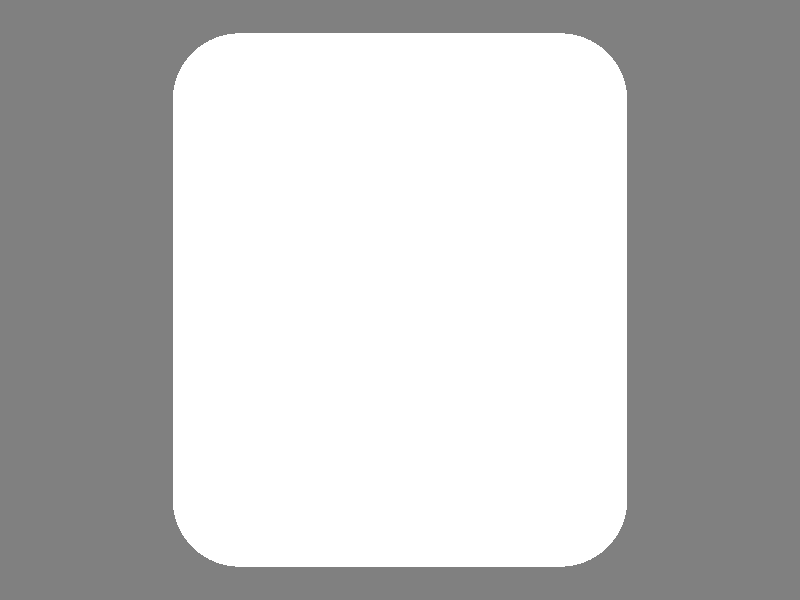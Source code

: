//------------------------------------------------------------------------------
// Slider.pov
// Copyright (C) 2007-2008 Oliver Hamann.
//------------------------------------------------------------------------------

camera {
	orthographic
	location <0, 0, 45>
	look_at <0, 0, 0>
	sky <0,-1,0>
}

light_source {
	<-1000, -1500, 1700>
	#declare light_value=1.0;
	color rgb <light_value,light_value,light_value>
}

sky_sphere {
	pigment {
		gradient y
		color_map {
			[ 0.0  color rgb <0.8,0.8,1> ]
			[ 0.5  color rgb <0.5,0.5,0.5> ]
			[ 1.0  color rgb <0.08,0.08,0> ]
		}
		scale 2
		translate -1
	}
}

#macro Pile(v1,v2,r)
	merge {
		cylinder { v1 v2 r }
		sphere { v1 r }
		sphere { v2 r }
	}
#end

object {
	merge {
		Pile     ( <-12,-15,  0>, < 12,-15,  0>, 5 )
		Pile     ( <-12, 15,  0>, < 12, 15,  0>, 5 )
		cylinder { <-12, 15,  0>, <-12,-15,  0>, 5 }
		cylinder { < 12, 15,  0>, < 12,-15,  0>, 5 }
		box      { < 12, 15,  5>, <-12,-15, -5> }
		Pile(<-12,-15,4>, < 12,-15,4>, 2)
		Pile(<-12, -9,4>, < 12, -9,4>, 2)
		Pile(<-12, -3,4>, < 12, -3,4>, 2)
		Pile(<-12,  3,4>, < 12,  3,4>, 2)
		Pile(<-12,  9,4>, < 12,  9,4>, 2)
		Pile(<-12, 15,4>, < 12, 15,4>, 2)
		scale <1,1,0.6>
	}
	pigment {
		color rgbf 1
	}
	finish  {
		ambient 0.1
		brilliance 1
		diffuse 0.6
		specular 0.8
		roughness 0.01
		reflection 0.5
	}
	interior {
		ior 1.4
		fade_color <1, 1, 0.0>
	}
}

object {
	merge {
		plane { <0,0,1> 0 }
	}
	pigment {
		color rgb <0.50, 0.50, 0.50>
	}
	finish {
		ambient 0.1
		brilliance 1
		diffuse 0.6
		metallic
		specular 0.8
		roughness 0.04
		reflection 0.5
	}
}
